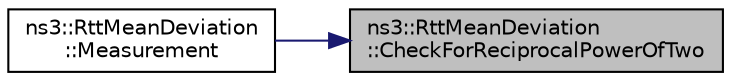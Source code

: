 digraph "ns3::RttMeanDeviation::CheckForReciprocalPowerOfTwo"
{
 // LATEX_PDF_SIZE
  edge [fontname="Helvetica",fontsize="10",labelfontname="Helvetica",labelfontsize="10"];
  node [fontname="Helvetica",fontsize="10",shape=record];
  rankdir="RL";
  Node1 [label="ns3::RttMeanDeviation\l::CheckForReciprocalPowerOfTwo",height=0.2,width=0.4,color="black", fillcolor="grey75", style="filled", fontcolor="black",tooltip="Utility function to check for possible conversion of a double value (0 < value < 1) to a reciprocal p..."];
  Node1 -> Node2 [dir="back",color="midnightblue",fontsize="10",style="solid",fontname="Helvetica"];
  Node2 [label="ns3::RttMeanDeviation\l::Measurement",height=0.2,width=0.4,color="black", fillcolor="white", style="filled",URL="$classns3_1_1_rtt_mean_deviation.html#a3e727dacebe30903b9c7ea084564c4e8",tooltip="Add a new measurement to the estimator."];
}
